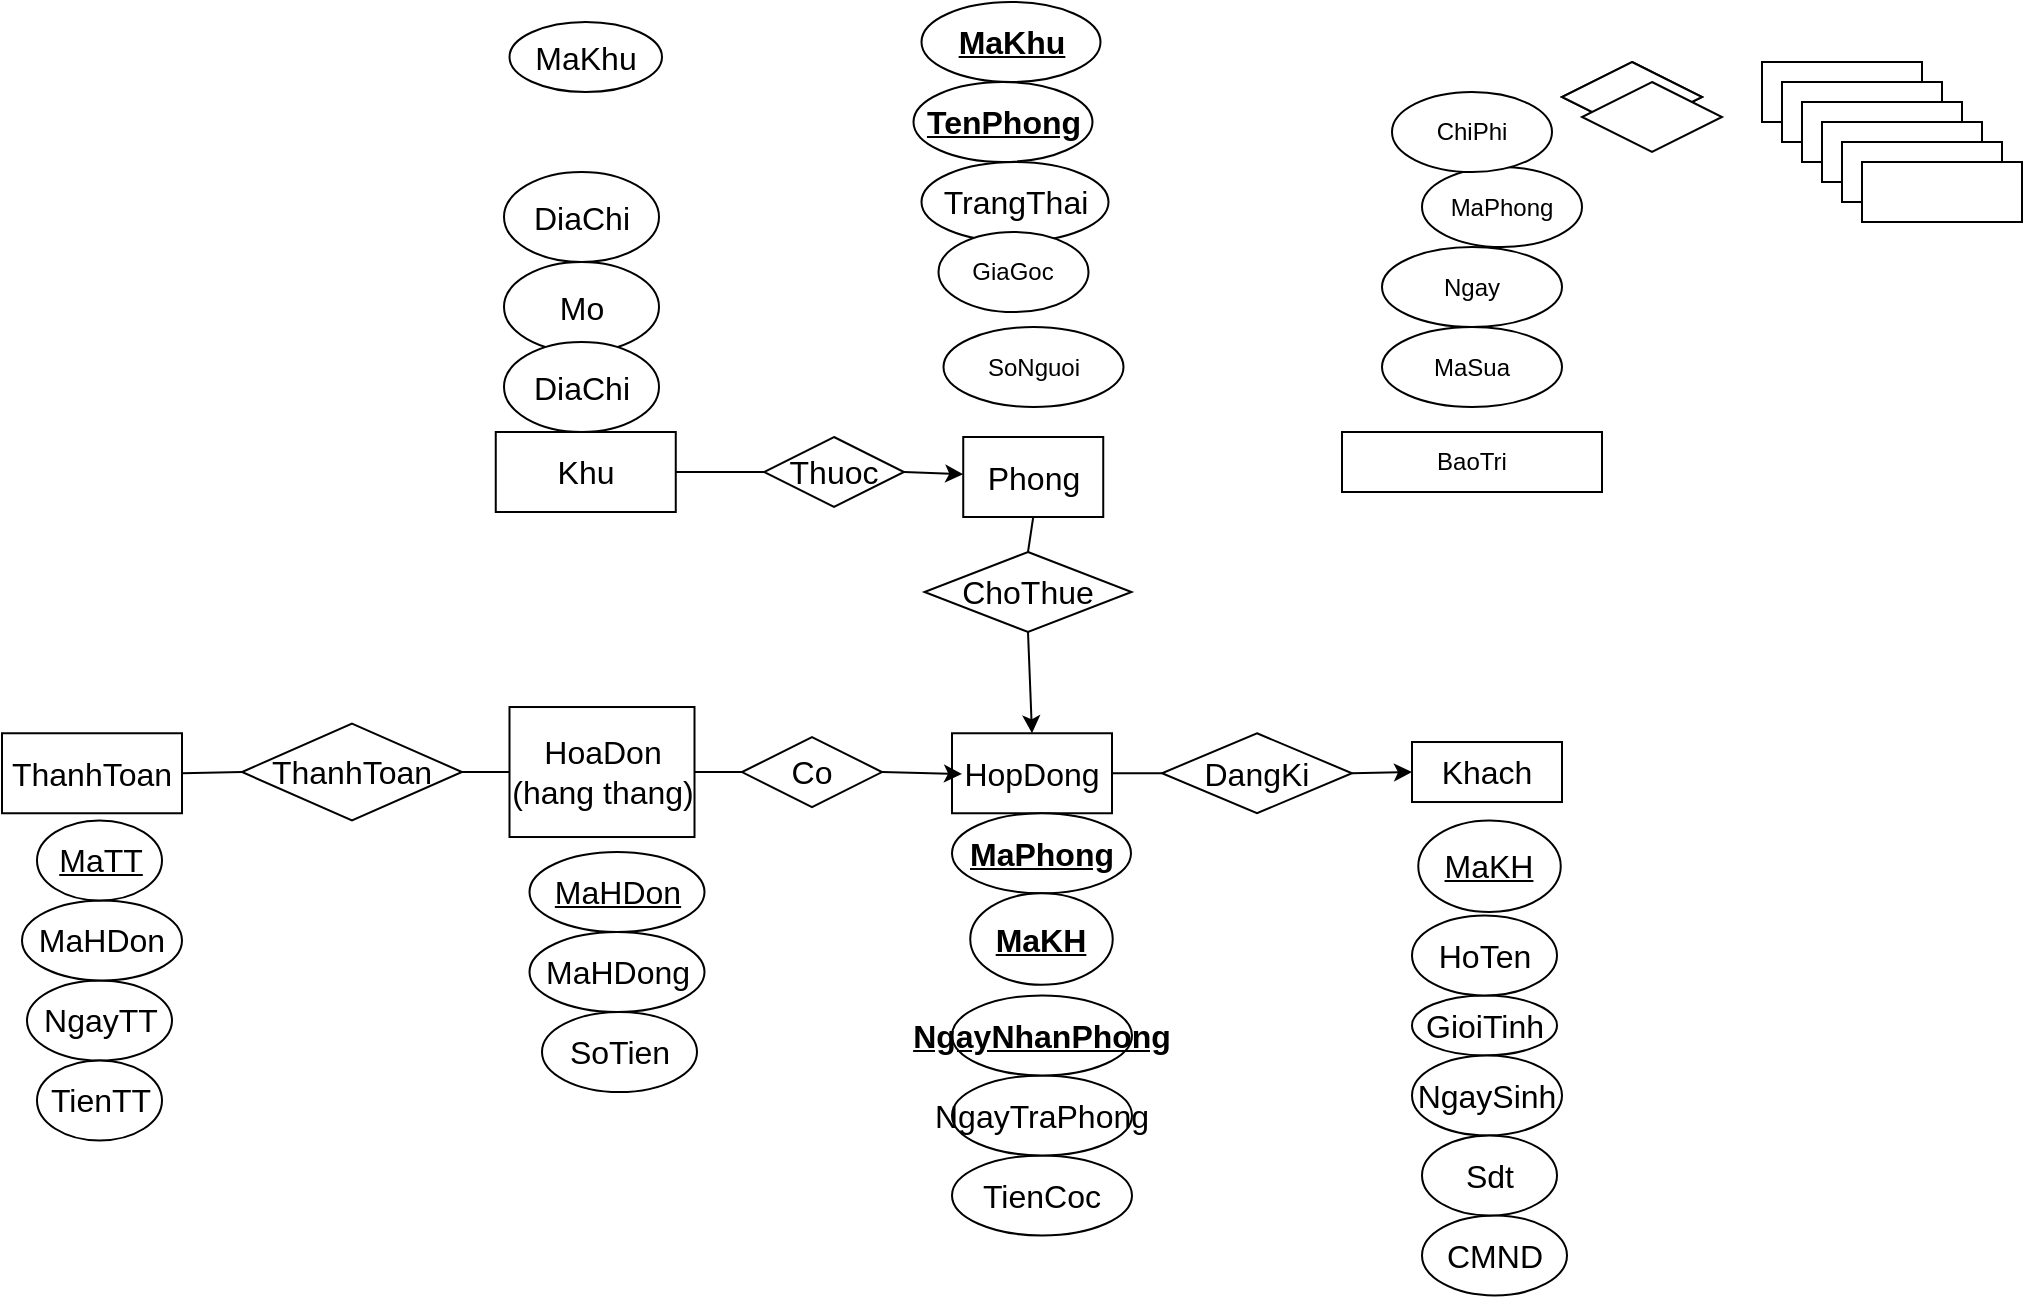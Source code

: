 <mxfile version="14.6.6" type="device"><diagram id="98ouJNwjF_frGaDMndJQ" name="Page-1"><mxGraphModel dx="1422" dy="2387" grid="1" gridSize="10" guides="1" tooltips="1" connect="1" arrows="1" fold="1" page="1" pageScale="1" pageWidth="1169" pageHeight="1654" math="0" shadow="0"><root><mxCell id="0"/><mxCell id="1" parent="0"/><mxCell id="Rmvcy_hB7jdp616s1zb1-1" value="Phong" style="rounded=0;whiteSpace=wrap;html=1;fontSize=16;" parent="1" vertex="1"><mxGeometry x="570.62" y="212.5" width="70" height="40" as="geometry"/></mxCell><mxCell id="Rmvcy_hB7jdp616s1zb1-2" value="Khu" style="rounded=0;whiteSpace=wrap;html=1;fontSize=16;" parent="1" vertex="1"><mxGeometry x="336.88" y="210" width="90" height="40" as="geometry"/></mxCell><mxCell id="Rmvcy_hB7jdp616s1zb1-3" value="Khach" style="rounded=0;whiteSpace=wrap;html=1;fontSize=16;" parent="1" vertex="1"><mxGeometry x="795" y="365.01" width="75" height="30" as="geometry"/></mxCell><mxCell id="Rmvcy_hB7jdp616s1zb1-4" value="&lt;div style=&quot;font-size: 16px;&quot;&gt;HoaDon&lt;/div&gt;&lt;div style=&quot;font-size: 16px;&quot;&gt;(hang thang)&lt;br style=&quot;font-size: 16px;&quot;&gt;&lt;/div&gt;" style="rounded=0;whiteSpace=wrap;html=1;fontSize=16;" parent="1" vertex="1"><mxGeometry x="343.75" y="347.51" width="92.5" height="65" as="geometry"/></mxCell><mxCell id="Rmvcy_hB7jdp616s1zb1-7" value="&lt;span style=&quot;font-size: 16px&quot;&gt;CMND&lt;/span&gt;" style="ellipse;whiteSpace=wrap;html=1;fontSize=16;" parent="1" vertex="1"><mxGeometry x="800" y="601.73" width="72.5" height="40" as="geometry"/></mxCell><mxCell id="Rmvcy_hB7jdp616s1zb1-8" value="&lt;div style=&quot;font-size: 16px;&quot;&gt;TrangThai&lt;/div&gt;" style="ellipse;whiteSpace=wrap;html=1;fontSize=16;" parent="1" vertex="1"><mxGeometry x="549.75" y="75" width="93.5" height="40" as="geometry"/></mxCell><mxCell id="Rmvcy_hB7jdp616s1zb1-9" value="MaKhu" style="ellipse;whiteSpace=wrap;html=1;fontSize=16;fontStyle=5" parent="1" vertex="1"><mxGeometry x="549.75" y="-5" width="89.5" height="40" as="geometry"/></mxCell><mxCell id="Rmvcy_hB7jdp616s1zb1-10" value="TenPhong" style="ellipse;whiteSpace=wrap;html=1;fontSize=16;fontStyle=5" parent="1" vertex="1"><mxGeometry x="545.75" y="35" width="89.5" height="40" as="geometry"/></mxCell><mxCell id="Rmvcy_hB7jdp616s1zb1-11" value="Mo" style="ellipse;whiteSpace=wrap;html=1;fontSize=16;fontStyle=0" parent="1" vertex="1"><mxGeometry x="341" y="125" width="77.5" height="45" as="geometry"/></mxCell><mxCell id="Rmvcy_hB7jdp616s1zb1-12" value="MaKhu" style="ellipse;whiteSpace=wrap;html=1;fontSize=16;fontStyle=0" parent="1" vertex="1"><mxGeometry x="343.75" y="5" width="76.25" height="35" as="geometry"/></mxCell><mxCell id="Rmvcy_hB7jdp616s1zb1-18" value="GioiTinh" style="ellipse;whiteSpace=wrap;html=1;fontSize=16;" parent="1" vertex="1"><mxGeometry x="795" y="491.73" width="72.5" height="30" as="geometry"/></mxCell><mxCell id="Rmvcy_hB7jdp616s1zb1-21" value="HoTen" style="ellipse;whiteSpace=wrap;html=1;fontSize=16;" parent="1" vertex="1"><mxGeometry x="795" y="451.73" width="72.5" height="40" as="geometry"/></mxCell><mxCell id="hqRzbZ5OYIPOcYIi9k4c-11" value="MaPhong" style="ellipse;whiteSpace=wrap;html=1;" parent="1" vertex="1"><mxGeometry x="800" y="77.5" width="80" height="40" as="geometry"/></mxCell><mxCell id="hqRzbZ5OYIPOcYIi9k4c-18" value="NgaySinh" style="ellipse;whiteSpace=wrap;html=1;fontSize=16;" parent="1" vertex="1"><mxGeometry x="795" y="521.73" width="75" height="40" as="geometry"/></mxCell><mxCell id="hqRzbZ5OYIPOcYIi9k4c-19" value="Sdt" style="ellipse;whiteSpace=wrap;html=1;fontSize=16;" parent="1" vertex="1"><mxGeometry x="800" y="561.73" width="67.5" height="40" as="geometry"/></mxCell><mxCell id="hqRzbZ5OYIPOcYIi9k4c-21" value="" style="rounded=0;whiteSpace=wrap;html=1;" parent="1" vertex="1"><mxGeometry x="970" y="25" width="80" height="30" as="geometry"/></mxCell><mxCell id="hqRzbZ5OYIPOcYIi9k4c-22" value="" style="rounded=0;whiteSpace=wrap;html=1;" parent="1" vertex="1"><mxGeometry x="970" y="25" width="80" height="30" as="geometry"/></mxCell><mxCell id="hqRzbZ5OYIPOcYIi9k4c-23" value="" style="rounded=0;whiteSpace=wrap;html=1;" parent="1" vertex="1"><mxGeometry x="980" y="35" width="80" height="30" as="geometry"/></mxCell><mxCell id="hqRzbZ5OYIPOcYIi9k4c-24" value="" style="rounded=0;whiteSpace=wrap;html=1;" parent="1" vertex="1"><mxGeometry x="990" y="45" width="80" height="30" as="geometry"/></mxCell><mxCell id="hqRzbZ5OYIPOcYIi9k4c-25" value="" style="rounded=0;whiteSpace=wrap;html=1;" parent="1" vertex="1"><mxGeometry x="1000" y="55" width="80" height="30" as="geometry"/></mxCell><mxCell id="hqRzbZ5OYIPOcYIi9k4c-26" value="" style="rounded=0;whiteSpace=wrap;html=1;" parent="1" vertex="1"><mxGeometry x="1010" y="65" width="80" height="30" as="geometry"/></mxCell><mxCell id="hqRzbZ5OYIPOcYIi9k4c-27" value="" style="rounded=0;whiteSpace=wrap;html=1;" parent="1" vertex="1"><mxGeometry x="1020" y="75" width="80" height="30" as="geometry"/></mxCell><mxCell id="hqRzbZ5OYIPOcYIi9k4c-28" value="BaoTri" style="rounded=0;whiteSpace=wrap;html=1;" parent="1" vertex="1"><mxGeometry x="760" y="210" width="130" height="30" as="geometry"/></mxCell><mxCell id="hqRzbZ5OYIPOcYIi9k4c-29" value="&lt;div style=&quot;font-size: 16px;&quot;&gt;ThanhToan&lt;/div&gt;" style="rounded=0;whiteSpace=wrap;html=1;fontSize=16;" parent="1" vertex="1"><mxGeometry x="90" y="360.63" width="90" height="40" as="geometry"/></mxCell><mxCell id="hqRzbZ5OYIPOcYIi9k4c-30" value="HopDong" style="rounded=0;whiteSpace=wrap;html=1;fontSize=16;" parent="1" vertex="1"><mxGeometry x="565" y="360.63" width="80" height="40" as="geometry"/></mxCell><mxCell id="J5bFPDHwjbnLx4rLvKP7-1" value="" style="rhombus;whiteSpace=wrap;html=1;" parent="1" vertex="1"><mxGeometry x="870" y="25" width="70" height="35" as="geometry"/></mxCell><mxCell id="J5bFPDHwjbnLx4rLvKP7-2" value="" style="rhombus;whiteSpace=wrap;html=1;" parent="1" vertex="1"><mxGeometry x="870" y="25" width="70" height="35" as="geometry"/></mxCell><mxCell id="J5bFPDHwjbnLx4rLvKP7-3" value="" style="rhombus;whiteSpace=wrap;html=1;" parent="1" vertex="1"><mxGeometry x="880" y="35" width="70" height="35" as="geometry"/></mxCell><mxCell id="J5bFPDHwjbnLx4rLvKP7-6" value="Co" style="rhombus;whiteSpace=wrap;html=1;fontSize=16;" parent="1" vertex="1"><mxGeometry x="460" y="362.51" width="70" height="35" as="geometry"/></mxCell><mxCell id="J5bFPDHwjbnLx4rLvKP7-8" value="ChoThue" style="rhombus;whiteSpace=wrap;html=1;fontSize=16;" parent="1" vertex="1"><mxGeometry x="551.25" y="270" width="103.5" height="40" as="geometry"/></mxCell><mxCell id="J5bFPDHwjbnLx4rLvKP7-9" value="DangKi" style="rhombus;whiteSpace=wrap;html=1;fontSize=16;" parent="1" vertex="1"><mxGeometry x="670" y="360.63" width="95" height="40" as="geometry"/></mxCell><mxCell id="J5bFPDHwjbnLx4rLvKP7-10" value="&lt;u style=&quot;font-size: 16px;&quot;&gt;MaHDon&lt;/u&gt;" style="ellipse;whiteSpace=wrap;html=1;fontSize=16;" parent="1" vertex="1"><mxGeometry x="353.75" y="420" width="87.5" height="40" as="geometry"/></mxCell><mxCell id="J5bFPDHwjbnLx4rLvKP7-11" value="NgayTT" style="ellipse;whiteSpace=wrap;html=1;fontSize=16;" parent="1" vertex="1"><mxGeometry x="102.5" y="484.24" width="72.5" height="40" as="geometry"/></mxCell><mxCell id="J5bFPDHwjbnLx4rLvKP7-12" value="SoTien" style="ellipse;whiteSpace=wrap;html=1;fontSize=16;" parent="1" vertex="1"><mxGeometry x="360" y="500" width="77.5" height="40" as="geometry"/></mxCell><mxCell id="J5bFPDHwjbnLx4rLvKP7-13" value="MaHDong" style="ellipse;whiteSpace=wrap;html=1;fontSize=16;" parent="1" vertex="1"><mxGeometry x="353.75" y="460" width="87.5" height="40" as="geometry"/></mxCell><mxCell id="J5bFPDHwjbnLx4rLvKP7-15" value="MaHDon" style="ellipse;whiteSpace=wrap;html=1;fontSize=16;" parent="1" vertex="1"><mxGeometry x="100" y="444.24" width="80" height="40" as="geometry"/></mxCell><mxCell id="J5bFPDHwjbnLx4rLvKP7-16" value="TienTT" style="ellipse;whiteSpace=wrap;html=1;fontSize=16;" parent="1" vertex="1"><mxGeometry x="107.5" y="524.24" width="62.5" height="40" as="geometry"/></mxCell><mxCell id="J5bFPDHwjbnLx4rLvKP7-17" value="&lt;u style=&quot;font-size: 16px;&quot;&gt;MaTT&lt;/u&gt;" style="ellipse;whiteSpace=wrap;html=1;fontSize=16;" parent="1" vertex="1"><mxGeometry x="107.5" y="404.24" width="62.5" height="40" as="geometry"/></mxCell><mxCell id="aAxPJIfkZb07scLoZWqY-1" value="" style="endArrow=none;html=1;entryX=1;entryY=0.5;entryDx=0;entryDy=0;exitX=0;exitY=0.5;exitDx=0;exitDy=0;fontSize=16;" parent="1" source="J5bFPDHwjbnLx4rLvKP7-7" target="hqRzbZ5OYIPOcYIi9k4c-29" edge="1"><mxGeometry width="50" height="50" relative="1" as="geometry"><mxPoint x="222.5" y="380.625" as="sourcePoint"/><mxPoint x="657.5" y="320" as="targetPoint"/></mxGeometry></mxCell><mxCell id="J5bFPDHwjbnLx4rLvKP7-7" value="ThanhToan" style="rhombus;whiteSpace=wrap;html=1;fontSize=16;" parent="1" vertex="1"><mxGeometry x="210" y="355.79" width="110" height="48.45" as="geometry"/></mxCell><mxCell id="aAxPJIfkZb07scLoZWqY-2" value="" style="endArrow=none;html=1;entryX=1;entryY=0.5;entryDx=0;entryDy=0;exitX=0;exitY=0.5;exitDx=0;exitDy=0;fontSize=16;" parent="1" source="Rmvcy_hB7jdp616s1zb1-4" target="J5bFPDHwjbnLx4rLvKP7-7" edge="1"><mxGeometry width="50" height="50" relative="1" as="geometry"><mxPoint x="357.5" y="375" as="sourcePoint"/><mxPoint x="207.5" y="380" as="targetPoint"/></mxGeometry></mxCell><mxCell id="aAxPJIfkZb07scLoZWqY-3" value="" style="endArrow=none;html=1;exitX=0;exitY=0.5;exitDx=0;exitDy=0;fontSize=16;" parent="1" source="J5bFPDHwjbnLx4rLvKP7-6" target="Rmvcy_hB7jdp616s1zb1-4" edge="1"><mxGeometry width="50" height="50" relative="1" as="geometry"><mxPoint x="560" y="370" as="sourcePoint"/><mxPoint x="610" y="320" as="targetPoint"/></mxGeometry></mxCell><mxCell id="aAxPJIfkZb07scLoZWqY-4" value="" style="endArrow=classic;html=1;exitX=1;exitY=0.5;exitDx=0;exitDy=0;fontSize=16;" parent="1" source="J5bFPDHwjbnLx4rLvKP7-6" edge="1"><mxGeometry width="50" height="50" relative="1" as="geometry"><mxPoint x="560" y="370" as="sourcePoint"/><mxPoint x="570" y="381" as="targetPoint"/></mxGeometry></mxCell><mxCell id="aAxPJIfkZb07scLoZWqY-7" value="" style="endArrow=classic;html=1;entryX=0;entryY=0.5;entryDx=0;entryDy=0;exitX=1;exitY=0.5;exitDx=0;exitDy=0;fontSize=16;" parent="1" source="J5bFPDHwjbnLx4rLvKP7-9" target="Rmvcy_hB7jdp616s1zb1-3" edge="1"><mxGeometry width="50" height="50" relative="1" as="geometry"><mxPoint x="525" y="370" as="sourcePoint"/><mxPoint x="575" y="320" as="targetPoint"/></mxGeometry></mxCell><mxCell id="aAxPJIfkZb07scLoZWqY-9" value="" style="endArrow=none;html=1;entryX=0.5;entryY=1;entryDx=0;entryDy=0;exitX=0.5;exitY=0;exitDx=0;exitDy=0;fontSize=16;" parent="1" source="J5bFPDHwjbnLx4rLvKP7-8" target="Rmvcy_hB7jdp616s1zb1-1" edge="1"><mxGeometry width="50" height="50" relative="1" as="geometry"><mxPoint x="603.5" y="210" as="sourcePoint"/><mxPoint x="610" y="230" as="targetPoint"/></mxGeometry></mxCell><mxCell id="aAxPJIfkZb07scLoZWqY-10" value="" style="endArrow=classic;html=1;entryX=0.5;entryY=0;entryDx=0;entryDy=0;exitX=0.5;exitY=1;exitDx=0;exitDy=0;fontSize=16;" parent="1" source="J5bFPDHwjbnLx4rLvKP7-8" target="hqRzbZ5OYIPOcYIi9k4c-30" edge="1"><mxGeometry width="50" height="50" relative="1" as="geometry"><mxPoint x="560" y="370" as="sourcePoint"/><mxPoint x="610" y="320" as="targetPoint"/></mxGeometry></mxCell><mxCell id="J5bFPDHwjbnLx4rLvKP7-5" value="Thuoc" style="rhombus;whiteSpace=wrap;html=1;fontSize=16;" parent="1" vertex="1"><mxGeometry x="471" y="212.5" width="70" height="35" as="geometry"/></mxCell><mxCell id="aAxPJIfkZb07scLoZWqY-13" value="" style="endArrow=none;html=1;entryX=0;entryY=0.5;entryDx=0;entryDy=0;exitX=1;exitY=0.5;exitDx=0;exitDy=0;fontSize=16;" parent="1" source="Rmvcy_hB7jdp616s1zb1-2" target="J5bFPDHwjbnLx4rLvKP7-5" edge="1"><mxGeometry width="50" height="50" relative="1" as="geometry"><mxPoint x="281" y="170" as="sourcePoint"/><mxPoint x="568.5" y="170" as="targetPoint"/></mxGeometry></mxCell><mxCell id="TkfQTZ2cvQSo948y4VoY-3" value="Ngay" style="ellipse;whiteSpace=wrap;html=1;" parent="1" vertex="1"><mxGeometry x="780" y="117.5" width="90" height="40" as="geometry"/></mxCell><mxCell id="TkfQTZ2cvQSo948y4VoY-4" value="MaSua" style="ellipse;whiteSpace=wrap;html=1;" parent="1" vertex="1"><mxGeometry x="780" y="157.5" width="90" height="40" as="geometry"/></mxCell><mxCell id="TkfQTZ2cvQSo948y4VoY-5" value="GiaGoc" style="ellipse;whiteSpace=wrap;html=1;" parent="1" vertex="1"><mxGeometry x="558.25" y="110" width="75" height="40" as="geometry"/></mxCell><mxCell id="TkfQTZ2cvQSo948y4VoY-6" value="&lt;u&gt;&lt;font style=&quot;font-size: 16px&quot;&gt;MaKH&lt;/font&gt;&lt;/u&gt;" style="ellipse;whiteSpace=wrap;html=1;" parent="1" vertex="1"><mxGeometry x="798.13" y="404.24" width="71.25" height="45.76" as="geometry"/></mxCell><mxCell id="uabRSYP6YL4nKdGhwgy2-1" value="" style="endArrow=none;html=1;entryX=0;entryY=0.5;entryDx=0;entryDy=0;" parent="1" source="hqRzbZ5OYIPOcYIi9k4c-30" target="J5bFPDHwjbnLx4rLvKP7-9" edge="1"><mxGeometry width="50" height="50" relative="1" as="geometry"><mxPoint x="560" y="420" as="sourcePoint"/><mxPoint x="610" y="370" as="targetPoint"/></mxGeometry></mxCell><mxCell id="uabRSYP6YL4nKdGhwgy2-2" value="" style="endArrow=classic;html=1;exitX=1;exitY=0.5;exitDx=0;exitDy=0;" parent="1" source="J5bFPDHwjbnLx4rLvKP7-5" target="Rmvcy_hB7jdp616s1zb1-1" edge="1"><mxGeometry width="50" height="50" relative="1" as="geometry"><mxPoint x="560" y="270" as="sourcePoint"/><mxPoint x="610" y="220" as="targetPoint"/></mxGeometry></mxCell><mxCell id="kYS09mmU87c6bBP-tDeZ-1" value="ChiPhi" style="ellipse;whiteSpace=wrap;html=1;" parent="1" vertex="1"><mxGeometry x="785" y="40" width="80" height="40" as="geometry"/></mxCell><mxCell id="kYS09mmU87c6bBP-tDeZ-4" value="DiaChi" style="ellipse;whiteSpace=wrap;html=1;fontSize=16;fontStyle=0" parent="1" vertex="1"><mxGeometry x="341" y="80" width="77.5" height="45" as="geometry"/></mxCell><mxCell id="kYS09mmU87c6bBP-tDeZ-5" value="DiaChi" style="ellipse;whiteSpace=wrap;html=1;fontSize=16;fontStyle=0" parent="1" vertex="1"><mxGeometry x="341" y="165" width="77.5" height="45" as="geometry"/></mxCell><mxCell id="kYS09mmU87c6bBP-tDeZ-7" value="SoNguoi" style="ellipse;whiteSpace=wrap;html=1;" parent="1" vertex="1"><mxGeometry x="560.75" y="157.5" width="90" height="40" as="geometry"/></mxCell><mxCell id="kYS09mmU87c6bBP-tDeZ-15" value="TienCoc" style="ellipse;whiteSpace=wrap;html=1;fontSize=16;" parent="1" vertex="1"><mxGeometry x="565" y="571.73" width="90" height="40" as="geometry"/></mxCell><mxCell id="kYS09mmU87c6bBP-tDeZ-16" value="NgayTraPhong" style="ellipse;whiteSpace=wrap;html=1;fontSize=16;" parent="1" vertex="1"><mxGeometry x="565" y="531.73" width="90" height="40" as="geometry"/></mxCell><mxCell id="kYS09mmU87c6bBP-tDeZ-17" value="NgayNhanPhong" style="ellipse;whiteSpace=wrap;html=1;fontSize=16;fontStyle=5" parent="1" vertex="1"><mxGeometry x="565" y="491.73" width="90" height="40" as="geometry"/></mxCell><mxCell id="kYS09mmU87c6bBP-tDeZ-18" value="&lt;span style=&quot;font-size: 16px&quot;&gt;MaPhong&lt;/span&gt;" style="ellipse;whiteSpace=wrap;html=1;fontSize=16;fontStyle=5" parent="1" vertex="1"><mxGeometry x="565" y="400.63" width="89.5" height="40" as="geometry"/></mxCell><mxCell id="kYS09mmU87c6bBP-tDeZ-19" value="&lt;font style=&quot;font-size: 16px&quot;&gt;MaKH&lt;/font&gt;" style="ellipse;whiteSpace=wrap;html=1;fontStyle=5" parent="1" vertex="1"><mxGeometry x="574.12" y="440.63" width="71.25" height="45.76" as="geometry"/></mxCell></root></mxGraphModel></diagram></mxfile>